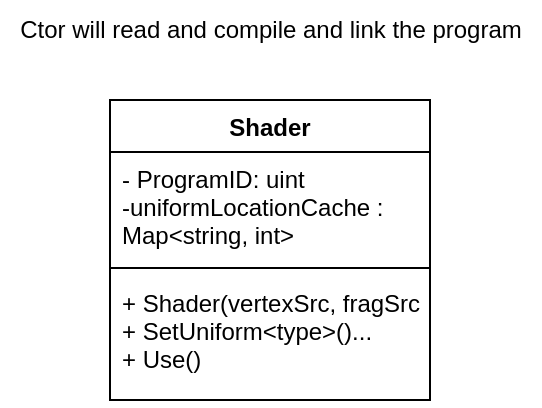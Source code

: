 <mxfile>
    <diagram id="azBr9VeAN47T9bR9stJK" name="Page-1">
        <mxGraphModel dx="1622" dy="313" grid="1" gridSize="10" guides="1" tooltips="1" connect="1" arrows="1" fold="1" page="1" pageScale="1" pageWidth="850" pageHeight="1100" math="0" shadow="0">
            <root>
                <mxCell id="0"/>
                <mxCell id="1" parent="0"/>
                <mxCell id="2" value="Shader" style="swimlane;fontStyle=1;align=center;verticalAlign=top;childLayout=stackLayout;horizontal=1;startSize=26;horizontalStack=0;resizeParent=1;resizeParentMax=0;resizeLast=0;collapsible=1;marginBottom=0;" vertex="1" parent="1">
                    <mxGeometry x="50" y="60" width="160" height="150" as="geometry"/>
                </mxCell>
                <mxCell id="3" value="- ProgramID: uint&#10;-uniformLocationCache :&#10;Map&lt;string, int&gt; " style="text;strokeColor=none;fillColor=none;align=left;verticalAlign=top;spacingLeft=4;spacingRight=4;overflow=hidden;rotatable=0;points=[[0,0.5],[1,0.5]];portConstraint=eastwest;" vertex="1" parent="2">
                    <mxGeometry y="26" width="160" height="54" as="geometry"/>
                </mxCell>
                <mxCell id="4" value="" style="line;strokeWidth=1;fillColor=none;align=left;verticalAlign=middle;spacingTop=-1;spacingLeft=3;spacingRight=3;rotatable=0;labelPosition=right;points=[];portConstraint=eastwest;strokeColor=inherit;" vertex="1" parent="2">
                    <mxGeometry y="80" width="160" height="8" as="geometry"/>
                </mxCell>
                <mxCell id="5" value="+ Shader(vertexSrc, fragSrc);&#10;+ SetUniform&lt;type&gt;()...&#10;+ Use()" style="text;strokeColor=none;fillColor=none;align=left;verticalAlign=top;spacingLeft=4;spacingRight=4;overflow=hidden;rotatable=0;points=[[0,0.5],[1,0.5]];portConstraint=eastwest;" vertex="1" parent="2">
                    <mxGeometry y="88" width="160" height="62" as="geometry"/>
                </mxCell>
                <mxCell id="6" value="Ctor will read and compile and link the program" style="text;html=1;align=center;verticalAlign=middle;resizable=0;points=[];autosize=1;strokeColor=none;fillColor=none;" vertex="1" parent="1">
                    <mxGeometry x="-5" y="10" width="270" height="30" as="geometry"/>
                </mxCell>
            </root>
        </mxGraphModel>
    </diagram>
</mxfile>